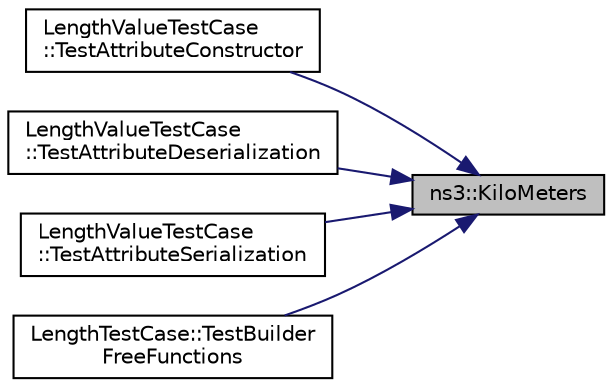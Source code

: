 digraph "ns3::KiloMeters"
{
 // LATEX_PDF_SIZE
  edge [fontname="Helvetica",fontsize="10",labelfontname="Helvetica",labelfontsize="10"];
  node [fontname="Helvetica",fontsize="10",shape=record];
  rankdir="RL";
  Node1 [label="ns3::KiloMeters",height=0.2,width=0.4,color="black", fillcolor="grey75", style="filled", fontcolor="black",tooltip="This function provides a string parsing method that does not rely on istream, which has been found to..."];
  Node1 -> Node2 [dir="back",color="midnightblue",fontsize="10",style="solid",fontname="Helvetica"];
  Node2 [label="LengthValueTestCase\l::TestAttributeConstructor",height=0.2,width=0.4,color="black", fillcolor="white", style="filled",URL="$class_length_value_test_case.html#a485d5aa4fa2b8c4eedfb6abd0db1f387",tooltip="Test that a LengthValue can be constructed from a Length instance."];
  Node1 -> Node3 [dir="back",color="midnightblue",fontsize="10",style="solid",fontname="Helvetica"];
  Node3 [label="LengthValueTestCase\l::TestAttributeDeserialization",height=0.2,width=0.4,color="black", fillcolor="white", style="filled",URL="$class_length_value_test_case.html#a8900423bd1f127e61b645dfe278938df",tooltip="Test that a LengthValue can be deserialized from a string."];
  Node1 -> Node4 [dir="back",color="midnightblue",fontsize="10",style="solid",fontname="Helvetica"];
  Node4 [label="LengthValueTestCase\l::TestAttributeSerialization",height=0.2,width=0.4,color="black", fillcolor="white", style="filled",URL="$class_length_value_test_case.html#a328cd6852db8066f4570111db33b105a",tooltip="Test that a LengthValue can be serialized to a string."];
  Node1 -> Node5 [dir="back",color="midnightblue",fontsize="10",style="solid",fontname="Helvetica"];
  Node5 [label="LengthTestCase::TestBuilder\lFreeFunctions",height=0.2,width=0.4,color="black", fillcolor="white", style="filled",URL="$class_length_test_case.html#a15b45d822beb4697b9ddb635099ae199",tooltip="Test constructing length objects using the builder free functions."];
}
